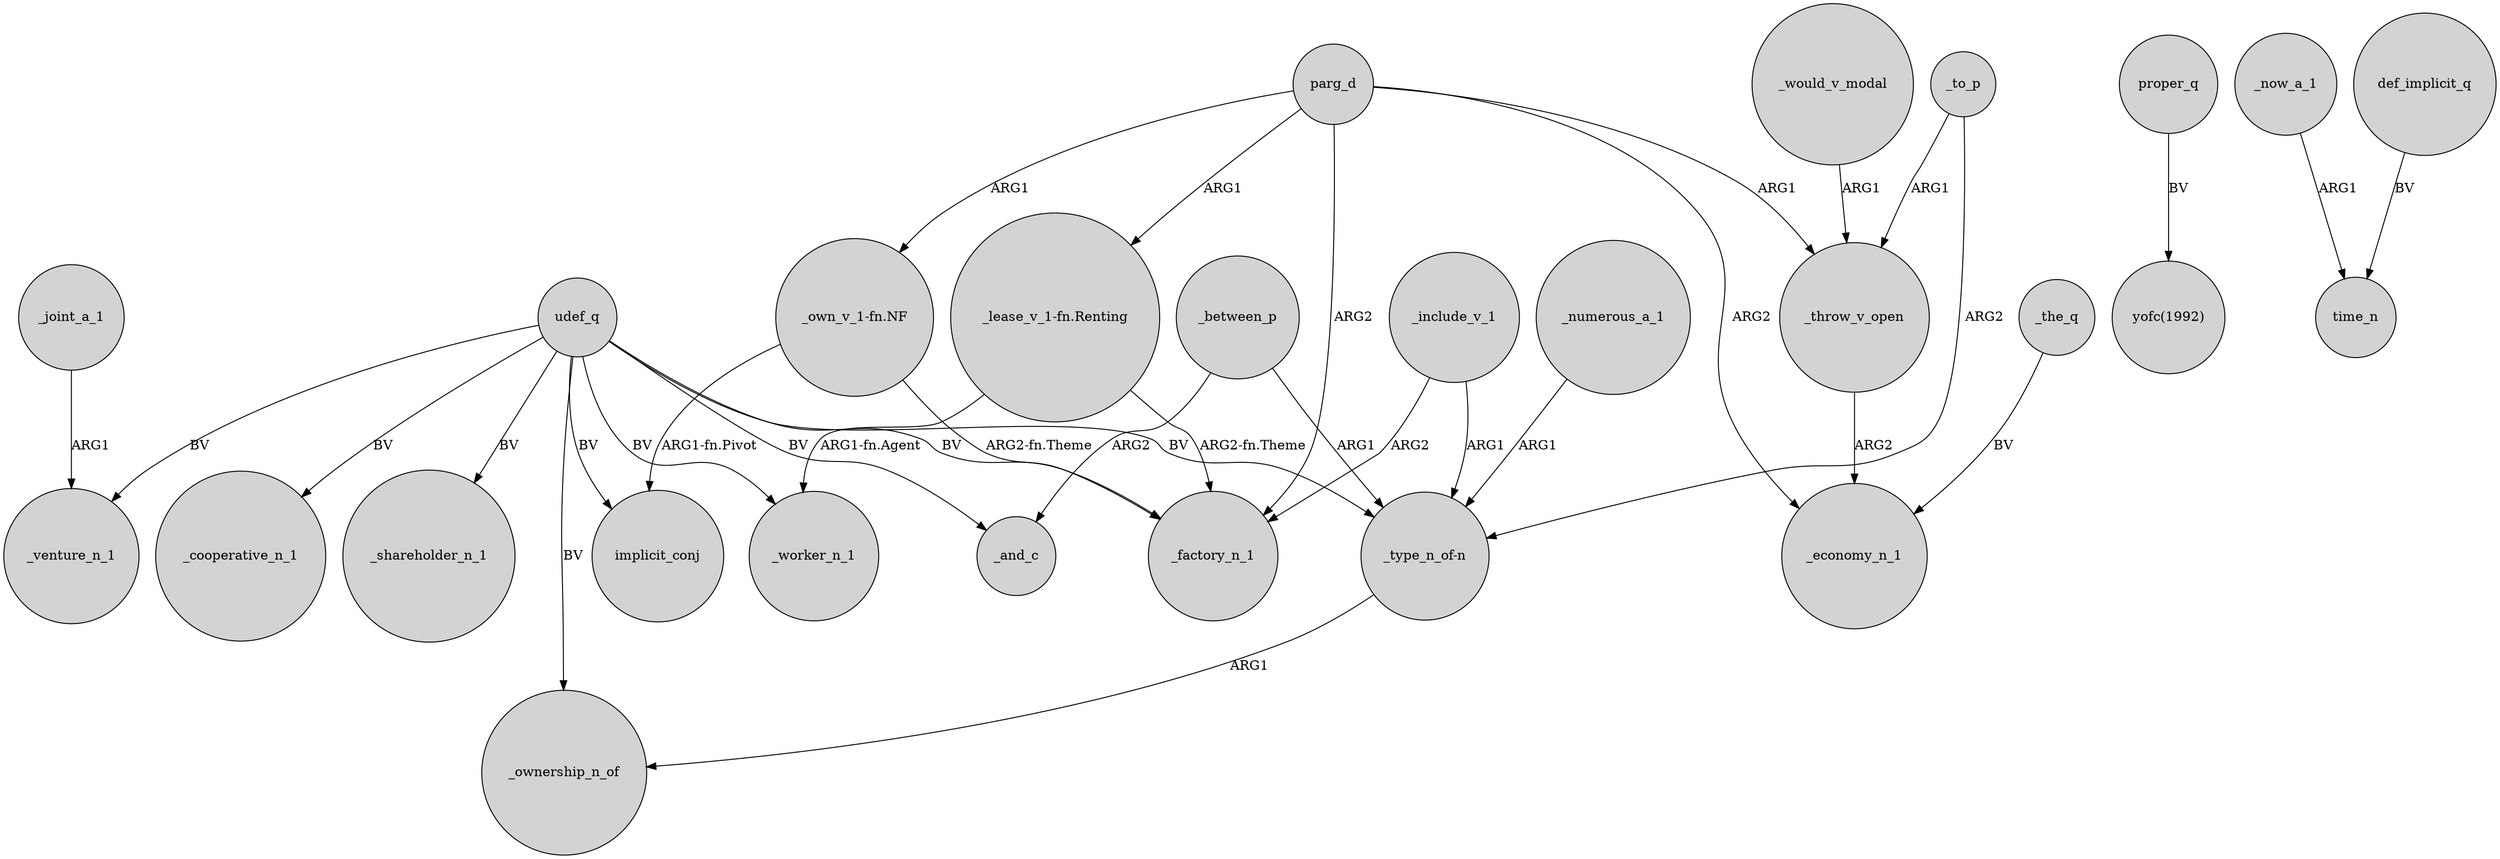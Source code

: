 digraph {
	node [shape=circle style=filled]
	_joint_a_1 -> _venture_n_1 [label=ARG1]
	parg_d -> _economy_n_1 [label=ARG2]
	_include_v_1 -> _factory_n_1 [label=ARG2]
	udef_q -> "_type_n_of-n" [label=BV]
	_to_p -> "_type_n_of-n" [label=ARG2]
	udef_q -> _worker_n_1 [label=BV]
	proper_q -> "yofc(1992)" [label=BV]
	_the_q -> _economy_n_1 [label=BV]
	parg_d -> _factory_n_1 [label=ARG2]
	"_lease_v_1-fn.Renting" -> _factory_n_1 [label="ARG2-fn.Theme"]
	udef_q -> implicit_conj [label=BV]
	udef_q -> _shareholder_n_1 [label=BV]
	udef_q -> _venture_n_1 [label=BV]
	_throw_v_open -> _economy_n_1 [label=ARG2]
	_between_p -> "_type_n_of-n" [label=ARG1]
	parg_d -> "_own_v_1-fn.NF" [label=ARG1]
	_to_p -> _throw_v_open [label=ARG1]
	"_own_v_1-fn.NF" -> _factory_n_1 [label="ARG2-fn.Theme"]
	udef_q -> _ownership_n_of [label=BV]
	udef_q -> _factory_n_1 [label=BV]
	_numerous_a_1 -> "_type_n_of-n" [label=ARG1]
	"_type_n_of-n" -> _ownership_n_of [label=ARG1]
	udef_q -> _cooperative_n_1 [label=BV]
	_between_p -> _and_c [label=ARG2]
	_now_a_1 -> time_n [label=ARG1]
	parg_d -> "_lease_v_1-fn.Renting" [label=ARG1]
	"_own_v_1-fn.NF" -> implicit_conj [label="ARG1-fn.Pivot"]
	_would_v_modal -> _throw_v_open [label=ARG1]
	"_lease_v_1-fn.Renting" -> _worker_n_1 [label="ARG1-fn.Agent"]
	parg_d -> _throw_v_open [label=ARG1]
	_include_v_1 -> "_type_n_of-n" [label=ARG1]
	udef_q -> _and_c [label=BV]
	def_implicit_q -> time_n [label=BV]
}
